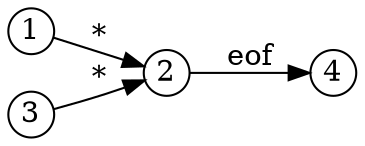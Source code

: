 digraph GSS {
    rankdir=LR
    node [shape=circle fixedsize=true width=0.3]
    1 -> 2 [label="*"]
    3 -> 2 [label="*"]
    2 -> 4 [label="eof"]
}
